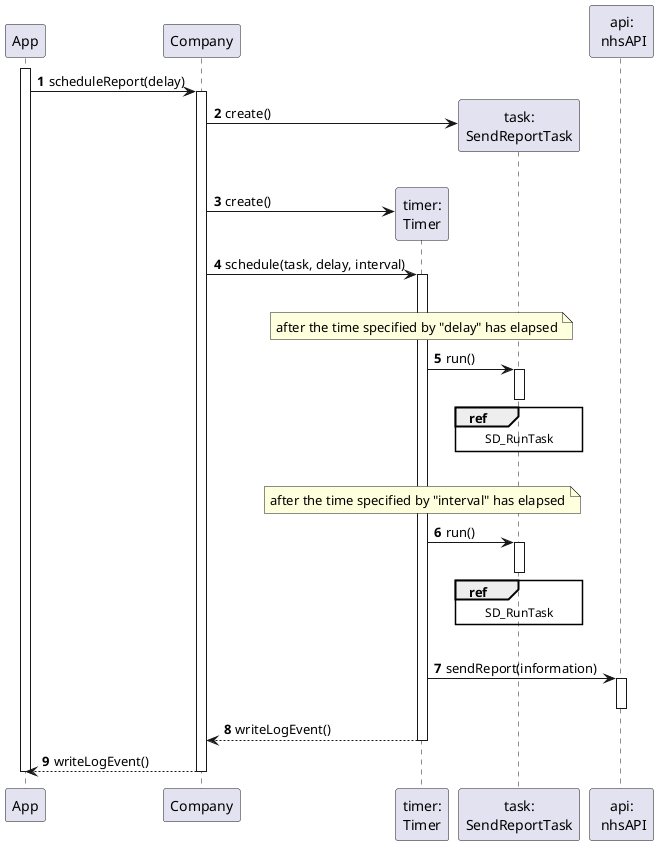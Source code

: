 @startuml
autonumber
'hide footbox
participant App as APP
participant Company as CPN
participant "timer:\nTimer" as TIME
participant "task:\nSendReportTask" as SR
participant "api:\n nhsAPI" as NA

activate APP
APP -> CPN : scheduleReport(delay)
activate CPN
CPN -> SR** : create()
|||
CPN -> TIME** : create()
CPN -> TIME : schedule(task, delay, interval)
|||
activate TIME
note over TIME : after the time specified by "delay" has elapsed
TIME -> SR : run()
ref over SR : SD_RunTask
activate SR
deactivate SR
|||
note over TIME : after the time specified by "interval" has elapsed
TIME -> SR : run()
ref over SR : SD_RunTask
activate SR
deactivate SR
|||
TIME -> NA : sendReport(information)
activate NA
deactivate NA
deactivate SR
TIME --> CPN : writeLogEvent()
deactivate TIME
CPN --> APP : writeLogEvent()
deactivate CPN
deactivate APP


@enduml